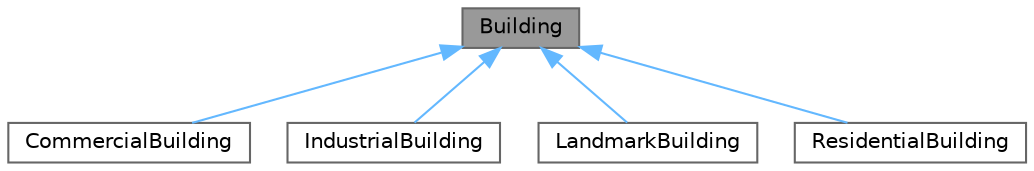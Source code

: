 digraph "Building"
{
 // LATEX_PDF_SIZE
  bgcolor="transparent";
  edge [fontname=Helvetica,fontsize=10,labelfontname=Helvetica,labelfontsize=10];
  node [fontname=Helvetica,fontsize=10,shape=box,height=0.2,width=0.4];
  Node1 [id="Node000001",label="Building",height=0.2,width=0.4,color="gray40", fillcolor="grey60", style="filled", fontcolor="black",tooltip="Represents a building with various properties and job management capabilities."];
  Node1 -> Node2 [id="edge5_Node000001_Node000002",dir="back",color="steelblue1",style="solid",tooltip=" "];
  Node2 [id="Node000002",label="CommercialBuilding",height=0.2,width=0.4,color="gray40", fillcolor="white", style="filled",URL="$classCommercialBuilding.html",tooltip="Represents a commercial building."];
  Node1 -> Node3 [id="edge6_Node000001_Node000003",dir="back",color="steelblue1",style="solid",tooltip=" "];
  Node3 [id="Node000003",label="IndustrialBuilding",height=0.2,width=0.4,color="gray40", fillcolor="white", style="filled",URL="$classIndustrialBuilding.html",tooltip="Represents an industrial building with specific attributes and behaviors."];
  Node1 -> Node4 [id="edge7_Node000001_Node000004",dir="back",color="steelblue1",style="solid",tooltip=" "];
  Node4 [id="Node000004",label="LandmarkBuilding",height=0.2,width=0.4,color="gray40", fillcolor="white", style="filled",URL="$classLandmarkBuilding.html",tooltip="Represents a landmark building with specific attributes and behaviors."];
  Node1 -> Node5 [id="edge8_Node000001_Node000005",dir="back",color="steelblue1",style="solid",tooltip=" "];
  Node5 [id="Node000005",label="ResidentialBuilding",height=0.2,width=0.4,color="gray40", fillcolor="white", style="filled",URL="$classResidentialBuilding.html",tooltip="Represents a residential building in the simulation."];
}
